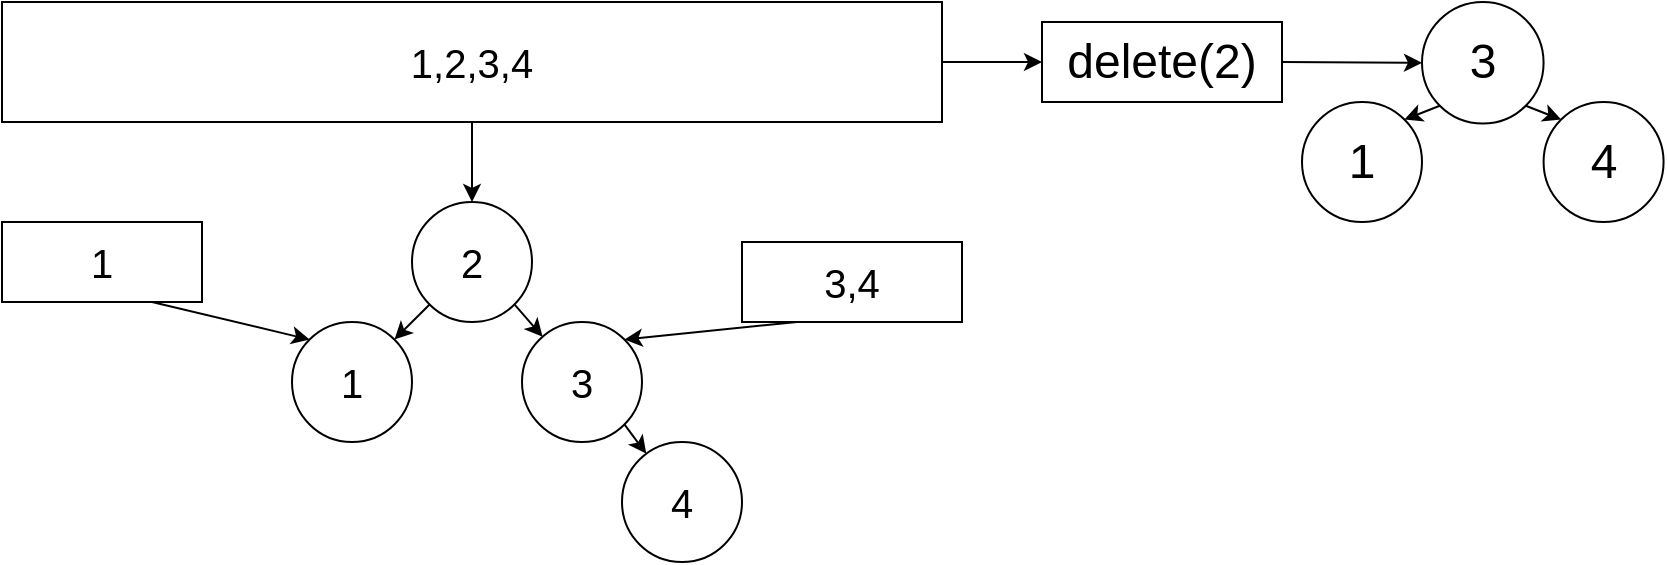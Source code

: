 <mxfile>
    <diagram name="tree 1" id="jEVyggnTxn1rgLSGbQK1">
        <mxGraphModel dx="897" dy="789" grid="1" gridSize="10" guides="1" tooltips="1" connect="1" arrows="1" fold="1" page="1" pageScale="1" pageWidth="850" pageHeight="1100" math="0" shadow="0">
            <root>
                <mxCell id="0T-rgkAsOdNh1ewFOKfR-0"/>
                <mxCell id="0T-rgkAsOdNh1ewFOKfR-1" parent="0T-rgkAsOdNh1ewFOKfR-0"/>
                <mxCell id="0T-rgkAsOdNh1ewFOKfR-2" style="edgeStyle=none;html=1;exitX=1;exitY=0.5;exitDx=0;exitDy=0;entryX=0;entryY=0.5;entryDx=0;entryDy=0;fontSize=24;" edge="1" parent="0T-rgkAsOdNh1ewFOKfR-1" source="0T-rgkAsOdNh1ewFOKfR-4" target="0T-rgkAsOdNh1ewFOKfR-26">
                    <mxGeometry relative="1" as="geometry"/>
                </mxCell>
                <mxCell id="0T-rgkAsOdNh1ewFOKfR-3" style="edgeStyle=none;html=1;exitX=0.5;exitY=1;exitDx=0;exitDy=0;entryX=0.5;entryY=0;entryDx=0;entryDy=0;fontSize=24;" edge="1" parent="0T-rgkAsOdNh1ewFOKfR-1" source="0T-rgkAsOdNh1ewFOKfR-4" target="0T-rgkAsOdNh1ewFOKfR-7">
                    <mxGeometry relative="1" as="geometry"/>
                </mxCell>
                <mxCell id="0T-rgkAsOdNh1ewFOKfR-4" value="1,2,3,4" style="rounded=0;whiteSpace=wrap;html=1;fontSize=20;" vertex="1" parent="0T-rgkAsOdNh1ewFOKfR-1">
                    <mxGeometry width="470" height="60" as="geometry"/>
                </mxCell>
                <mxCell id="0T-rgkAsOdNh1ewFOKfR-5" style="edgeStyle=none;html=1;exitX=1;exitY=1;exitDx=0;exitDy=0;fontSize=20;" edge="1" parent="0T-rgkAsOdNh1ewFOKfR-1" source="0T-rgkAsOdNh1ewFOKfR-7" target="0T-rgkAsOdNh1ewFOKfR-11">
                    <mxGeometry relative="1" as="geometry"/>
                </mxCell>
                <mxCell id="0T-rgkAsOdNh1ewFOKfR-6" style="edgeStyle=none;html=1;exitX=0;exitY=1;exitDx=0;exitDy=0;entryX=1;entryY=0;entryDx=0;entryDy=0;fontSize=20;" edge="1" parent="0T-rgkAsOdNh1ewFOKfR-1" source="0T-rgkAsOdNh1ewFOKfR-7" target="0T-rgkAsOdNh1ewFOKfR-9">
                    <mxGeometry relative="1" as="geometry"/>
                </mxCell>
                <mxCell id="0T-rgkAsOdNh1ewFOKfR-7" value="2" style="ellipse;whiteSpace=wrap;html=1;aspect=fixed;fontSize=20;" vertex="1" parent="0T-rgkAsOdNh1ewFOKfR-1">
                    <mxGeometry x="205" y="100" width="60" height="60" as="geometry"/>
                </mxCell>
                <mxCell id="0T-rgkAsOdNh1ewFOKfR-9" value="1" style="ellipse;whiteSpace=wrap;html=1;aspect=fixed;fontSize=20;" vertex="1" parent="0T-rgkAsOdNh1ewFOKfR-1">
                    <mxGeometry x="145" y="160" width="60" height="60" as="geometry"/>
                </mxCell>
                <mxCell id="0T-rgkAsOdNh1ewFOKfR-10" style="edgeStyle=none;html=1;exitX=1;exitY=1;exitDx=0;exitDy=0;fontSize=20;" edge="1" parent="0T-rgkAsOdNh1ewFOKfR-1" source="0T-rgkAsOdNh1ewFOKfR-11" target="0T-rgkAsOdNh1ewFOKfR-12">
                    <mxGeometry relative="1" as="geometry"/>
                </mxCell>
                <mxCell id="0T-rgkAsOdNh1ewFOKfR-11" value="3" style="ellipse;whiteSpace=wrap;html=1;aspect=fixed;fontSize=20;" vertex="1" parent="0T-rgkAsOdNh1ewFOKfR-1">
                    <mxGeometry x="260" y="160" width="60" height="60" as="geometry"/>
                </mxCell>
                <mxCell id="0T-rgkAsOdNh1ewFOKfR-12" value="4" style="ellipse;whiteSpace=wrap;html=1;aspect=fixed;fontSize=20;" vertex="1" parent="0T-rgkAsOdNh1ewFOKfR-1">
                    <mxGeometry x="310" y="220" width="60" height="60" as="geometry"/>
                </mxCell>
                <mxCell id="0T-rgkAsOdNh1ewFOKfR-14" style="edgeStyle=none;html=1;exitX=0.75;exitY=1;exitDx=0;exitDy=0;entryX=0;entryY=0;entryDx=0;entryDy=0;fontSize=24;" edge="1" parent="0T-rgkAsOdNh1ewFOKfR-1" source="0T-rgkAsOdNh1ewFOKfR-15" target="0T-rgkAsOdNh1ewFOKfR-9">
                    <mxGeometry relative="1" as="geometry"/>
                </mxCell>
                <mxCell id="0T-rgkAsOdNh1ewFOKfR-15" value="1" style="rounded=0;whiteSpace=wrap;html=1;fontSize=20;" vertex="1" parent="0T-rgkAsOdNh1ewFOKfR-1">
                    <mxGeometry y="110" width="100" height="40" as="geometry"/>
                </mxCell>
                <mxCell id="0T-rgkAsOdNh1ewFOKfR-16" style="edgeStyle=none;html=1;exitX=0.25;exitY=1;exitDx=0;exitDy=0;entryX=1;entryY=0;entryDx=0;entryDy=0;fontSize=24;" edge="1" parent="0T-rgkAsOdNh1ewFOKfR-1" source="0T-rgkAsOdNh1ewFOKfR-17" target="0T-rgkAsOdNh1ewFOKfR-11">
                    <mxGeometry relative="1" as="geometry"/>
                </mxCell>
                <mxCell id="0T-rgkAsOdNh1ewFOKfR-17" value="3,4" style="rounded=0;whiteSpace=wrap;html=1;fontSize=20;" vertex="1" parent="0T-rgkAsOdNh1ewFOKfR-1">
                    <mxGeometry x="370" y="120" width="110" height="40" as="geometry"/>
                </mxCell>
                <mxCell id="0T-rgkAsOdNh1ewFOKfR-18" style="edgeStyle=none;html=1;exitX=1;exitY=1;exitDx=0;exitDy=0;fontSize=24;entryX=0;entryY=0;entryDx=0;entryDy=0;" edge="1" parent="0T-rgkAsOdNh1ewFOKfR-1" source="0T-rgkAsOdNh1ewFOKfR-20" target="0T-rgkAsOdNh1ewFOKfR-23">
                    <mxGeometry relative="1" as="geometry">
                        <mxPoint x="779.577" y="68.787" as="targetPoint"/>
                    </mxGeometry>
                </mxCell>
                <mxCell id="IvwLg6eC_nhseElT6EzQ-0" style="edgeStyle=none;html=1;exitX=0;exitY=1;exitDx=0;exitDy=0;entryX=1;entryY=0;entryDx=0;entryDy=0;fontSize=24;" edge="1" parent="0T-rgkAsOdNh1ewFOKfR-1" source="0T-rgkAsOdNh1ewFOKfR-20" target="0T-rgkAsOdNh1ewFOKfR-22">
                    <mxGeometry relative="1" as="geometry"/>
                </mxCell>
                <mxCell id="0T-rgkAsOdNh1ewFOKfR-20" value="3" style="ellipse;whiteSpace=wrap;html=1;aspect=fixed;fontSize=24;" vertex="1" parent="0T-rgkAsOdNh1ewFOKfR-1">
                    <mxGeometry x="710" width="60.79" height="60.79" as="geometry"/>
                </mxCell>
                <mxCell id="0T-rgkAsOdNh1ewFOKfR-22" value="1" style="ellipse;whiteSpace=wrap;html=1;aspect=fixed;fontSize=24;" vertex="1" parent="0T-rgkAsOdNh1ewFOKfR-1">
                    <mxGeometry x="650" y="50" width="60" height="60" as="geometry"/>
                </mxCell>
                <mxCell id="0T-rgkAsOdNh1ewFOKfR-23" value="4" style="ellipse;whiteSpace=wrap;html=1;aspect=fixed;fontSize=24;" vertex="1" parent="0T-rgkAsOdNh1ewFOKfR-1">
                    <mxGeometry x="770.79" y="50" width="60" height="60" as="geometry"/>
                </mxCell>
                <mxCell id="0T-rgkAsOdNh1ewFOKfR-25" style="edgeStyle=none;html=1;exitX=1;exitY=0.5;exitDx=0;exitDy=0;entryX=0;entryY=0.5;entryDx=0;entryDy=0;fontSize=24;" edge="1" parent="0T-rgkAsOdNh1ewFOKfR-1" source="0T-rgkAsOdNh1ewFOKfR-26" target="0T-rgkAsOdNh1ewFOKfR-20">
                    <mxGeometry relative="1" as="geometry"/>
                </mxCell>
                <mxCell id="0T-rgkAsOdNh1ewFOKfR-26" value="delete(2)" style="rounded=0;whiteSpace=wrap;html=1;fontSize=24;" vertex="1" parent="0T-rgkAsOdNh1ewFOKfR-1">
                    <mxGeometry x="520" y="10" width="120" height="40" as="geometry"/>
                </mxCell>
            </root>
        </mxGraphModel>
    </diagram>
    <diagram name="tree 2" id="RT_RM978pE7EGQCnZqtJ">
        <mxGraphModel dx="557" dy="789" grid="1" gridSize="10" guides="1" tooltips="1" connect="1" arrows="1" fold="1" page="1" pageScale="1" pageWidth="850" pageHeight="1100" math="0" shadow="0">
            <root>
                <mxCell id="l2u5Uhh2aOUAbaelWE37-0"/>
                <mxCell id="l2u5Uhh2aOUAbaelWE37-1" parent="l2u5Uhh2aOUAbaelWE37-0"/>
                <mxCell id="l2u5Uhh2aOUAbaelWE37-5" style="edgeStyle=none;html=1;exitX=1;exitY=1;exitDx=0;exitDy=0;fontSize=20;strokeColor=#F0F0F0;" edge="1" parent="l2u5Uhh2aOUAbaelWE37-1" source="l2u5Uhh2aOUAbaelWE37-7" target="l2u5Uhh2aOUAbaelWE37-10">
                    <mxGeometry relative="1" as="geometry"/>
                </mxCell>
                <mxCell id="l2u5Uhh2aOUAbaelWE37-6" style="edgeStyle=none;html=1;exitX=0;exitY=1;exitDx=0;exitDy=0;entryX=1;entryY=0;entryDx=0;entryDy=0;fontSize=20;strokeColor=#F0F0F0;" edge="1" parent="l2u5Uhh2aOUAbaelWE37-1" source="l2u5Uhh2aOUAbaelWE37-7" target="l2u5Uhh2aOUAbaelWE37-8">
                    <mxGeometry relative="1" as="geometry"/>
                </mxCell>
                <mxCell id="QwafeXrT7rS3cgi9Lopm-8" style="edgeStyle=none;html=1;exitX=1;exitY=0;exitDx=0;exitDy=0;entryX=0;entryY=0.5;entryDx=0;entryDy=0;fontSize=24;strokeColor=#F0F0F0;" edge="1" parent="l2u5Uhh2aOUAbaelWE37-1" source="l2u5Uhh2aOUAbaelWE37-7" target="l2u5Uhh2aOUAbaelWE37-22">
                    <mxGeometry relative="1" as="geometry"/>
                </mxCell>
                <mxCell id="l2u5Uhh2aOUAbaelWE37-7" value="5" style="ellipse;whiteSpace=wrap;html=1;aspect=fixed;fontSize=20;strokeColor=#F0F0F0;" vertex="1" parent="l2u5Uhh2aOUAbaelWE37-1">
                    <mxGeometry x="208" y="20" width="60" height="60" as="geometry"/>
                </mxCell>
                <mxCell id="MKz47Ek3FvvFFs-4N3e4-1" style="edgeStyle=none;html=1;exitX=0;exitY=1;exitDx=0;exitDy=0;entryX=1;entryY=0;entryDx=0;entryDy=0;fontSize=24;strokeColor=#F0F0F0;" edge="1" parent="l2u5Uhh2aOUAbaelWE37-1" source="l2u5Uhh2aOUAbaelWE37-8" target="MKz47Ek3FvvFFs-4N3e4-0">
                    <mxGeometry relative="1" as="geometry"/>
                </mxCell>
                <mxCell id="MKz47Ek3FvvFFs-4N3e4-3" style="edgeStyle=none;html=1;exitX=1;exitY=1;exitDx=0;exitDy=0;entryX=0;entryY=0;entryDx=0;entryDy=0;fontSize=24;strokeColor=#F0F0F0;" edge="1" parent="l2u5Uhh2aOUAbaelWE37-1" source="l2u5Uhh2aOUAbaelWE37-8" target="MKz47Ek3FvvFFs-4N3e4-2">
                    <mxGeometry relative="1" as="geometry"/>
                </mxCell>
                <mxCell id="l2u5Uhh2aOUAbaelWE37-8" value="3" style="ellipse;whiteSpace=wrap;html=1;aspect=fixed;fontSize=20;strokeColor=#F0F0F0;" vertex="1" parent="l2u5Uhh2aOUAbaelWE37-1">
                    <mxGeometry x="131" y="70" width="60" height="60" as="geometry"/>
                </mxCell>
                <mxCell id="l2u5Uhh2aOUAbaelWE37-9" style="edgeStyle=none;html=1;exitX=1;exitY=1;exitDx=0;exitDy=0;fontSize=20;strokeColor=#F0F0F0;" edge="1" parent="l2u5Uhh2aOUAbaelWE37-1" source="l2u5Uhh2aOUAbaelWE37-10" target="l2u5Uhh2aOUAbaelWE37-11">
                    <mxGeometry relative="1" as="geometry"/>
                </mxCell>
                <mxCell id="MKz47Ek3FvvFFs-4N3e4-7" style="edgeStyle=none;html=1;exitX=0;exitY=1;exitDx=0;exitDy=0;entryX=1;entryY=0;entryDx=0;entryDy=0;fontSize=24;strokeColor=#F0F0F0;" edge="1" parent="l2u5Uhh2aOUAbaelWE37-1" source="l2u5Uhh2aOUAbaelWE37-10" target="MKz47Ek3FvvFFs-4N3e4-6">
                    <mxGeometry relative="1" as="geometry"/>
                </mxCell>
                <mxCell id="l2u5Uhh2aOUAbaelWE37-10" value="7" style="ellipse;whiteSpace=wrap;html=1;aspect=fixed;fontSize=20;strokeColor=#F0F0F0;" vertex="1" parent="l2u5Uhh2aOUAbaelWE37-1">
                    <mxGeometry x="331" y="60" width="60" height="60" as="geometry"/>
                </mxCell>
                <mxCell id="l2u5Uhh2aOUAbaelWE37-11" value="8" style="ellipse;whiteSpace=wrap;html=1;aspect=fixed;fontSize=20;strokeColor=#F0F0F0;" vertex="1" parent="l2u5Uhh2aOUAbaelWE37-1">
                    <mxGeometry x="380" y="120" width="60" height="60" as="geometry"/>
                </mxCell>
                <mxCell id="l2u5Uhh2aOUAbaelWE37-16" style="edgeStyle=none;html=1;exitX=1;exitY=1;exitDx=0;exitDy=0;fontSize=24;entryX=0;entryY=0;entryDx=0;entryDy=0;strokeColor=#F0F0F0;" edge="1" parent="l2u5Uhh2aOUAbaelWE37-1" source="l2u5Uhh2aOUAbaelWE37-18" target="l2u5Uhh2aOUAbaelWE37-20">
                    <mxGeometry relative="1" as="geometry">
                        <mxPoint x="739.577" y="148.787" as="targetPoint"/>
                    </mxGeometry>
                </mxCell>
                <mxCell id="l2u5Uhh2aOUAbaelWE37-17" style="edgeStyle=none;html=1;exitX=0;exitY=1;exitDx=0;exitDy=0;entryX=1;entryY=0;entryDx=0;entryDy=0;fontSize=24;strokeColor=#F0F0F0;" edge="1" parent="l2u5Uhh2aOUAbaelWE37-1" source="l2u5Uhh2aOUAbaelWE37-18" target="MKz47Ek3FvvFFs-4N3e4-13">
                    <mxGeometry relative="1" as="geometry">
                        <mxPoint x="671.213" y="108.787" as="targetPoint"/>
                    </mxGeometry>
                </mxCell>
                <mxCell id="l2u5Uhh2aOUAbaelWE37-18" value="6" style="ellipse;whiteSpace=wrap;html=1;aspect=fixed;fontSize=24;strokeColor=#F0F0F0;" vertex="1" parent="l2u5Uhh2aOUAbaelWE37-1">
                    <mxGeometry x="660" y="30" width="60.79" height="60.79" as="geometry"/>
                </mxCell>
                <mxCell id="MKz47Ek3FvvFFs-4N3e4-9" style="edgeStyle=none;html=1;exitX=1;exitY=1;exitDx=0;exitDy=0;entryX=0;entryY=0;entryDx=0;entryDy=0;fontSize=24;strokeColor=#F0F0F0;" edge="1" parent="l2u5Uhh2aOUAbaelWE37-1" source="l2u5Uhh2aOUAbaelWE37-20" target="MKz47Ek3FvvFFs-4N3e4-8">
                    <mxGeometry relative="1" as="geometry"/>
                </mxCell>
                <mxCell id="l2u5Uhh2aOUAbaelWE37-20" value="7" style="ellipse;whiteSpace=wrap;html=1;aspect=fixed;fontSize=24;strokeColor=#F0F0F0;" vertex="1" parent="l2u5Uhh2aOUAbaelWE37-1">
                    <mxGeometry x="740" y="90.79" width="60" height="60" as="geometry"/>
                </mxCell>
                <mxCell id="l2u5Uhh2aOUAbaelWE37-21" style="edgeStyle=none;html=1;exitX=1;exitY=0.5;exitDx=0;exitDy=0;entryX=0;entryY=0.5;entryDx=0;entryDy=0;fontSize=24;strokeColor=#F0F0F0;" edge="1" parent="l2u5Uhh2aOUAbaelWE37-1" source="l2u5Uhh2aOUAbaelWE37-22" target="l2u5Uhh2aOUAbaelWE37-18">
                    <mxGeometry relative="1" as="geometry"/>
                </mxCell>
                <mxCell id="l2u5Uhh2aOUAbaelWE37-22" value="delete(5)" style="rounded=0;whiteSpace=wrap;html=1;fontSize=24;strokeColor=#F0F0F0;" vertex="1" parent="l2u5Uhh2aOUAbaelWE37-1">
                    <mxGeometry x="423" y="10" width="120" height="40" as="geometry"/>
                </mxCell>
                <mxCell id="MKz47Ek3FvvFFs-4N3e4-0" value="2" style="ellipse;whiteSpace=wrap;html=1;aspect=fixed;fontSize=20;strokeColor=#F0F0F0;" vertex="1" parent="l2u5Uhh2aOUAbaelWE37-1">
                    <mxGeometry x="70" y="140" width="60" height="60" as="geometry"/>
                </mxCell>
                <mxCell id="MKz47Ek3FvvFFs-4N3e4-2" value="4" style="ellipse;whiteSpace=wrap;html=1;aspect=fixed;fontSize=20;strokeColor=#F0F0F0;" vertex="1" parent="l2u5Uhh2aOUAbaelWE37-1">
                    <mxGeometry x="192" y="140" width="60" height="60" as="geometry"/>
                </mxCell>
                <mxCell id="MKz47Ek3FvvFFs-4N3e4-6" value="6" style="ellipse;whiteSpace=wrap;html=1;aspect=fixed;fontSize=20;strokeColor=#F0F0F0;" vertex="1" parent="l2u5Uhh2aOUAbaelWE37-1">
                    <mxGeometry x="271" y="115" width="60" height="60" as="geometry"/>
                </mxCell>
                <mxCell id="MKz47Ek3FvvFFs-4N3e4-8" value="8" style="ellipse;whiteSpace=wrap;html=1;aspect=fixed;fontSize=24;strokeColor=#F0F0F0;" vertex="1" parent="l2u5Uhh2aOUAbaelWE37-1">
                    <mxGeometry x="800" y="150.79" width="60" height="60" as="geometry"/>
                </mxCell>
                <mxCell id="MKz47Ek3FvvFFs-4N3e4-11" style="edgeStyle=none;html=1;exitX=0;exitY=1;exitDx=0;exitDy=0;entryX=1;entryY=0;entryDx=0;entryDy=0;fontSize=24;strokeColor=#F0F0F0;" edge="1" parent="l2u5Uhh2aOUAbaelWE37-1" source="MKz47Ek3FvvFFs-4N3e4-13" target="MKz47Ek3FvvFFs-4N3e4-14">
                    <mxGeometry relative="1" as="geometry"/>
                </mxCell>
                <mxCell id="MKz47Ek3FvvFFs-4N3e4-12" style="edgeStyle=none;html=1;exitX=1;exitY=1;exitDx=0;exitDy=0;entryX=0;entryY=0;entryDx=0;entryDy=0;fontSize=24;strokeColor=#F0F0F0;" edge="1" parent="l2u5Uhh2aOUAbaelWE37-1" source="MKz47Ek3FvvFFs-4N3e4-13" target="MKz47Ek3FvvFFs-4N3e4-15">
                    <mxGeometry relative="1" as="geometry"/>
                </mxCell>
                <mxCell id="MKz47Ek3FvvFFs-4N3e4-13" value="3" style="ellipse;whiteSpace=wrap;html=1;aspect=fixed;fontSize=20;strokeColor=#F0F0F0;" vertex="1" parent="l2u5Uhh2aOUAbaelWE37-1">
                    <mxGeometry x="590" y="90.79" width="60" height="60" as="geometry"/>
                </mxCell>
                <mxCell id="MKz47Ek3FvvFFs-4N3e4-14" value="2" style="ellipse;whiteSpace=wrap;html=1;aspect=fixed;fontSize=20;strokeColor=#F0F0F0;" vertex="1" parent="l2u5Uhh2aOUAbaelWE37-1">
                    <mxGeometry x="514" y="165" width="60" height="60" as="geometry"/>
                </mxCell>
                <mxCell id="MKz47Ek3FvvFFs-4N3e4-15" value="4" style="ellipse;whiteSpace=wrap;html=1;aspect=fixed;fontSize=20;strokeColor=#F0F0F0;" vertex="1" parent="l2u5Uhh2aOUAbaelWE37-1">
                    <mxGeometry x="637" y="165" width="60" height="60" as="geometry"/>
                </mxCell>
                <mxCell id="QwafeXrT7rS3cgi9Lopm-9" style="edgeStyle=none;html=1;exitX=0;exitY=0.5;exitDx=0;exitDy=0;entryX=1;entryY=0;entryDx=0;entryDy=0;fontSize=24;fontColor=#000000;strokeColor=#F0F0F0;" edge="1" parent="l2u5Uhh2aOUAbaelWE37-1" source="XvnLOIZOg9or3GNbHBRW-2" target="XvnLOIZOg9or3GNbHBRW-5">
                    <mxGeometry relative="1" as="geometry"/>
                </mxCell>
                <mxCell id="QwafeXrT7rS3cgi9Lopm-10" style="edgeStyle=none;html=1;exitX=1;exitY=0.5;exitDx=0;exitDy=0;entryX=0;entryY=0.5;entryDx=0;entryDy=0;fontSize=24;fontColor=#000000;strokeColor=#F0F0F0;" edge="1" parent="l2u5Uhh2aOUAbaelWE37-1" source="XvnLOIZOg9or3GNbHBRW-2" target="QwafeXrT7rS3cgi9Lopm-1">
                    <mxGeometry relative="1" as="geometry"/>
                </mxCell>
                <mxCell id="XvnLOIZOg9or3GNbHBRW-2" value="8" style="ellipse;whiteSpace=wrap;html=1;aspect=fixed;fontSize=20;" vertex="1" parent="l2u5Uhh2aOUAbaelWE37-1">
                    <mxGeometry x="205" y="310" width="60" height="60" as="geometry"/>
                </mxCell>
                <mxCell id="XvnLOIZOg9or3GNbHBRW-3" style="edgeStyle=none;html=1;exitX=0;exitY=1;exitDx=0;exitDy=0;entryX=1;entryY=0;entryDx=0;entryDy=0;fontSize=24;" edge="1" parent="l2u5Uhh2aOUAbaelWE37-1" source="XvnLOIZOg9or3GNbHBRW-5" target="XvnLOIZOg9or3GNbHBRW-10">
                    <mxGeometry relative="1" as="geometry"/>
                </mxCell>
                <mxCell id="XvnLOIZOg9or3GNbHBRW-4" style="edgeStyle=none;html=1;exitX=1;exitY=1;exitDx=0;exitDy=0;entryX=0;entryY=0;entryDx=0;entryDy=0;fontSize=24;" edge="1" parent="l2u5Uhh2aOUAbaelWE37-1" source="XvnLOIZOg9or3GNbHBRW-5" target="XvnLOIZOg9or3GNbHBRW-11">
                    <mxGeometry relative="1" as="geometry"/>
                </mxCell>
                <mxCell id="XvnLOIZOg9or3GNbHBRW-5" value="3" style="ellipse;whiteSpace=wrap;html=1;aspect=fixed;fontSize=20;" vertex="1" parent="l2u5Uhh2aOUAbaelWE37-1">
                    <mxGeometry x="126.21" y="370" width="60" height="60" as="geometry"/>
                </mxCell>
                <mxCell id="XvnLOIZOg9or3GNbHBRW-10" value="2" style="ellipse;whiteSpace=wrap;html=1;aspect=fixed;fontSize=20;" vertex="1" parent="l2u5Uhh2aOUAbaelWE37-1">
                    <mxGeometry x="66.21" y="430" width="60" height="60" as="geometry"/>
                </mxCell>
                <mxCell id="XvnLOIZOg9or3GNbHBRW-11" value="4" style="ellipse;whiteSpace=wrap;html=1;aspect=fixed;fontSize=20;" vertex="1" parent="l2u5Uhh2aOUAbaelWE37-1">
                    <mxGeometry x="201.21" y="430" width="60" height="60" as="geometry"/>
                </mxCell>
                <mxCell id="QwafeXrT7rS3cgi9Lopm-11" style="edgeStyle=none;html=1;exitX=1;exitY=0.5;exitDx=0;exitDy=0;entryX=-0.004;entryY=0.357;entryDx=0;entryDy=0;entryPerimeter=0;fontSize=24;fontColor=#000000;strokeColor=#F0F0F0;" edge="1" parent="l2u5Uhh2aOUAbaelWE37-1" source="QwafeXrT7rS3cgi9Lopm-1" target="QwafeXrT7rS3cgi9Lopm-5">
                    <mxGeometry relative="1" as="geometry"/>
                </mxCell>
                <mxCell id="QwafeXrT7rS3cgi9Lopm-1" value="delete(8)" style="rounded=0;whiteSpace=wrap;html=1;fontSize=24;fontStyle=1" vertex="1" parent="l2u5Uhh2aOUAbaelWE37-1">
                    <mxGeometry x="310" y="320" width="120" height="40" as="geometry"/>
                </mxCell>
                <mxCell id="QwafeXrT7rS3cgi9Lopm-3" style="edgeStyle=none;html=1;exitX=0;exitY=1;exitDx=0;exitDy=0;entryX=1;entryY=0;entryDx=0;entryDy=0;fontSize=24;" edge="1" parent="l2u5Uhh2aOUAbaelWE37-1" source="QwafeXrT7rS3cgi9Lopm-5" target="QwafeXrT7rS3cgi9Lopm-6">
                    <mxGeometry relative="1" as="geometry"/>
                </mxCell>
                <mxCell id="QwafeXrT7rS3cgi9Lopm-4" style="edgeStyle=none;html=1;exitX=1;exitY=1;exitDx=0;exitDy=0;entryX=0;entryY=0;entryDx=0;entryDy=0;fontSize=24;" edge="1" parent="l2u5Uhh2aOUAbaelWE37-1" source="QwafeXrT7rS3cgi9Lopm-5" target="QwafeXrT7rS3cgi9Lopm-7">
                    <mxGeometry relative="1" as="geometry"/>
                </mxCell>
                <mxCell id="QwafeXrT7rS3cgi9Lopm-5" value="3" style="ellipse;whiteSpace=wrap;html=1;aspect=fixed;fontSize=20;" vertex="1" parent="l2u5Uhh2aOUAbaelWE37-1">
                    <mxGeometry x="500.0" y="340" width="60" height="60" as="geometry"/>
                </mxCell>
                <mxCell id="QwafeXrT7rS3cgi9Lopm-6" value="2" style="ellipse;whiteSpace=wrap;html=1;aspect=fixed;fontSize=20;" vertex="1" parent="l2u5Uhh2aOUAbaelWE37-1">
                    <mxGeometry x="440" y="400" width="60" height="60" as="geometry"/>
                </mxCell>
                <mxCell id="QwafeXrT7rS3cgi9Lopm-7" value="4" style="ellipse;whiteSpace=wrap;html=1;aspect=fixed;fontSize=20;" vertex="1" parent="l2u5Uhh2aOUAbaelWE37-1">
                    <mxGeometry x="560" y="400" width="60" height="60" as="geometry"/>
                </mxCell>
            </root>
        </mxGraphModel>
    </diagram>
    <diagram id="lXkwyaWU83_bPbCjW0Jq" name="tree 3">
        <mxGraphModel dx="897" dy="789" grid="1" gridSize="10" guides="1" tooltips="1" connect="1" arrows="1" fold="1" page="1" pageScale="1" pageWidth="850" pageHeight="1100" math="0" shadow="0">
            <root>
                <mxCell id="0"/>
                <mxCell id="1" parent="0"/>
                <mxCell id="Key7bC_hjKQmsKl8brcR-19" style="edgeStyle=none;html=1;exitX=1;exitY=0.5;exitDx=0;exitDy=0;entryX=0;entryY=0.5;entryDx=0;entryDy=0;fontSize=24;" edge="1" parent="1" source="3" target="PAPBc1QIHk4CQUbuBitp-28">
                    <mxGeometry relative="1" as="geometry"/>
                </mxCell>
                <mxCell id="Key7bC_hjKQmsKl8brcR-23" style="edgeStyle=none;html=1;exitX=0.5;exitY=1;exitDx=0;exitDy=0;entryX=0.5;entryY=0;entryDx=0;entryDy=0;fontSize=24;" edge="1" parent="1" source="3" target="4">
                    <mxGeometry relative="1" as="geometry"/>
                </mxCell>
                <mxCell id="3" value="1,2,3,4,5" style="rounded=0;whiteSpace=wrap;html=1;fontSize=20;" vertex="1" parent="1">
                    <mxGeometry width="470" height="60" as="geometry"/>
                </mxCell>
                <mxCell id="10" style="edgeStyle=none;html=1;exitX=1;exitY=1;exitDx=0;exitDy=0;fontSize=20;" edge="1" parent="1" source="4" target="8">
                    <mxGeometry relative="1" as="geometry"/>
                </mxCell>
                <mxCell id="11" style="edgeStyle=none;html=1;exitX=0;exitY=1;exitDx=0;exitDy=0;entryX=1;entryY=0;entryDx=0;entryDy=0;fontSize=20;" edge="1" parent="1" source="4" target="6">
                    <mxGeometry relative="1" as="geometry"/>
                </mxCell>
                <mxCell id="4" value="3" style="ellipse;whiteSpace=wrap;html=1;aspect=fixed;fontSize=20;" vertex="1" parent="1">
                    <mxGeometry x="205" y="100" width="60" height="60" as="geometry"/>
                </mxCell>
                <mxCell id="9oRvAlv7V0cLsEQV2-Dh-18" style="edgeStyle=none;html=1;exitX=1;exitY=1;exitDx=0;exitDy=0;entryX=0;entryY=0;entryDx=0;entryDy=0;fontSize=24;" edge="1" parent="1" source="6" target="14">
                    <mxGeometry relative="1" as="geometry"/>
                </mxCell>
                <mxCell id="6" value="1" style="ellipse;whiteSpace=wrap;html=1;aspect=fixed;fontSize=20;" vertex="1" parent="1">
                    <mxGeometry x="145" y="160" width="60" height="60" as="geometry"/>
                </mxCell>
                <mxCell id="12" style="edgeStyle=none;html=1;exitX=1;exitY=1;exitDx=0;exitDy=0;fontSize=20;" edge="1" parent="1" source="8" target="9">
                    <mxGeometry relative="1" as="geometry"/>
                </mxCell>
                <mxCell id="8" value="4" style="ellipse;whiteSpace=wrap;html=1;aspect=fixed;fontSize=20;" vertex="1" parent="1">
                    <mxGeometry x="260" y="160" width="60" height="60" as="geometry"/>
                </mxCell>
                <mxCell id="9" value="5" style="ellipse;whiteSpace=wrap;html=1;aspect=fixed;fontSize=20;" vertex="1" parent="1">
                    <mxGeometry x="310" y="220" width="60" height="60" as="geometry"/>
                </mxCell>
                <mxCell id="14" value="2" style="ellipse;whiteSpace=wrap;html=1;aspect=fixed;fontSize=20;" vertex="1" parent="1">
                    <mxGeometry x="200" y="230" width="60" height="60" as="geometry"/>
                </mxCell>
                <mxCell id="9ywwrfBsEtmjXUYACzou-19" style="edgeStyle=none;html=1;exitX=0.75;exitY=1;exitDx=0;exitDy=0;entryX=0;entryY=0;entryDx=0;entryDy=0;fontSize=24;" edge="1" parent="1" source="17" target="6">
                    <mxGeometry relative="1" as="geometry"/>
                </mxCell>
                <mxCell id="17" value="1,2" style="rounded=0;whiteSpace=wrap;html=1;fontSize=20;" vertex="1" parent="1">
                    <mxGeometry y="110" width="100" height="40" as="geometry"/>
                </mxCell>
                <mxCell id="9ywwrfBsEtmjXUYACzou-20" style="edgeStyle=none;html=1;exitX=0.25;exitY=1;exitDx=0;exitDy=0;entryX=1;entryY=0;entryDx=0;entryDy=0;fontSize=24;" edge="1" parent="1" source="18" target="8">
                    <mxGeometry relative="1" as="geometry"/>
                </mxCell>
                <mxCell id="18" value="4,5" style="rounded=0;whiteSpace=wrap;html=1;fontSize=20;" vertex="1" parent="1">
                    <mxGeometry x="370" y="120" width="110" height="40" as="geometry"/>
                </mxCell>
                <mxCell id="PAPBc1QIHk4CQUbuBitp-19" style="edgeStyle=none;html=1;exitX=1;exitY=1;exitDx=0;exitDy=0;fontSize=24;" edge="1" source="PAPBc1QIHk4CQUbuBitp-21" parent="1">
                    <mxGeometry relative="1" as="geometry">
                        <mxPoint x="819.577" y="68.787" as="targetPoint"/>
                    </mxGeometry>
                </mxCell>
                <mxCell id="PAPBc1QIHk4CQUbuBitp-20" style="edgeStyle=none;html=1;exitX=0;exitY=1;exitDx=0;exitDy=0;entryX=1;entryY=0;entryDx=0;entryDy=0;fontSize=24;" edge="1" source="PAPBc1QIHk4CQUbuBitp-21" parent="1">
                    <mxGeometry relative="1" as="geometry">
                        <mxPoint x="732.003" y="78.787" as="targetPoint"/>
                    </mxGeometry>
                </mxCell>
                <mxCell id="PAPBc1QIHk4CQUbuBitp-21" value="4" style="ellipse;whiteSpace=wrap;html=1;aspect=fixed;fontSize=24;" vertex="1" parent="1">
                    <mxGeometry x="750" width="60.79" height="60.79" as="geometry"/>
                </mxCell>
                <mxCell id="PAPBc1QIHk4CQUbuBitp-22" style="edgeStyle=none;html=1;exitX=1;exitY=1;exitDx=0;exitDy=0;entryX=0;entryY=0;entryDx=0;entryDy=0;fontSize=24;" edge="1" target="PAPBc1QIHk4CQUbuBitp-25" parent="1">
                    <mxGeometry relative="1" as="geometry">
                        <mxPoint x="732.003" y="121.213" as="sourcePoint"/>
                    </mxGeometry>
                </mxCell>
                <mxCell id="PAPBc1QIHk4CQUbuBitp-23" value="1" style="ellipse;whiteSpace=wrap;html=1;aspect=fixed;fontSize=24;" vertex="1" parent="1">
                    <mxGeometry x="690" y="70" width="60" height="60" as="geometry"/>
                </mxCell>
                <mxCell id="PAPBc1QIHk4CQUbuBitp-24" value="5&lt;br style=&quot;font-size: 24px;&quot;&gt;" style="ellipse;whiteSpace=wrap;html=1;aspect=fixed;fontSize=24;" vertex="1" parent="1">
                    <mxGeometry x="820" y="60" width="60" height="60" as="geometry"/>
                </mxCell>
                <mxCell id="PAPBc1QIHk4CQUbuBitp-25" value="2&lt;br style=&quot;font-size: 24px;&quot;&gt;" style="ellipse;whiteSpace=wrap;html=1;aspect=fixed;fontSize=24;" vertex="1" parent="1">
                    <mxGeometry x="740.79" y="130" width="60" height="60" as="geometry"/>
                </mxCell>
                <mxCell id="Key7bC_hjKQmsKl8brcR-20" style="edgeStyle=none;html=1;exitX=1;exitY=0.5;exitDx=0;exitDy=0;entryX=0;entryY=0.5;entryDx=0;entryDy=0;fontSize=24;" edge="1" parent="1" source="PAPBc1QIHk4CQUbuBitp-28" target="PAPBc1QIHk4CQUbuBitp-21">
                    <mxGeometry relative="1" as="geometry"/>
                </mxCell>
                <mxCell id="PAPBc1QIHk4CQUbuBitp-28" value="delete(3)" style="rounded=0;whiteSpace=wrap;html=1;fontSize=24;" vertex="1" parent="1">
                    <mxGeometry x="570" y="10" width="120" height="40" as="geometry"/>
                </mxCell>
            </root>
        </mxGraphModel>
    </diagram>
</mxfile>